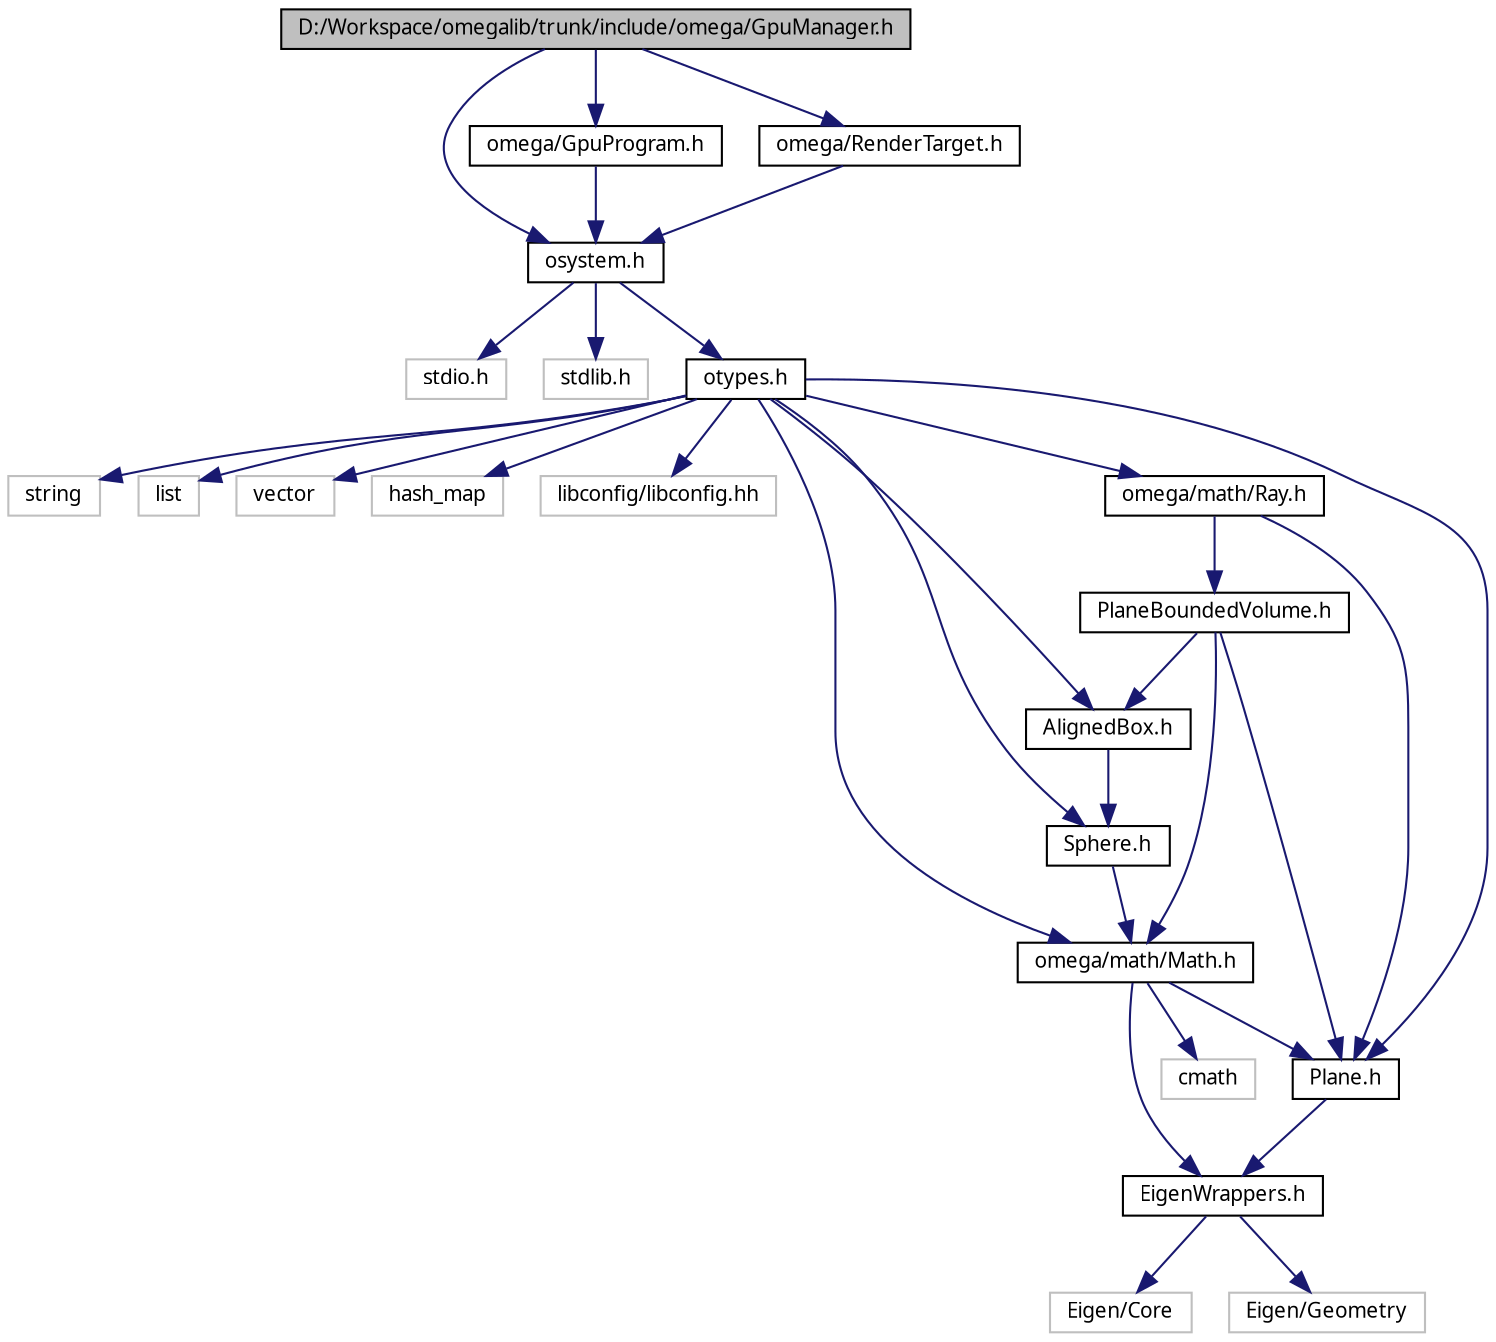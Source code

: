 digraph G
{
  bgcolor="transparent";
  edge [fontname="FreeSans.ttf",fontsize="10",labelfontname="FreeSans.ttf",labelfontsize="10"];
  node [fontname="FreeSans.ttf",fontsize="10",shape=record];
  Node1 [label="D:/Workspace/omegalib/trunk/include/omega/GpuManager.h",height=0.2,width=0.4,color="black", fillcolor="grey75", style="filled" fontcolor="black"];
  Node1 -> Node2 [color="midnightblue",fontsize="10",style="solid",fontname="FreeSans.ttf"];
  Node2 [label="osystem.h",height=0.2,width=0.4,color="black",URL="$osystem_8h.html"];
  Node2 -> Node3 [color="midnightblue",fontsize="10",style="solid",fontname="FreeSans.ttf"];
  Node3 [label="stdio.h",height=0.2,width=0.4,color="grey75"];
  Node2 -> Node4 [color="midnightblue",fontsize="10",style="solid",fontname="FreeSans.ttf"];
  Node4 [label="stdlib.h",height=0.2,width=0.4,color="grey75"];
  Node2 -> Node5 [color="midnightblue",fontsize="10",style="solid",fontname="FreeSans.ttf"];
  Node5 [label="otypes.h",height=0.2,width=0.4,color="black",URL="$otypes_8h.html"];
  Node5 -> Node6 [color="midnightblue",fontsize="10",style="solid",fontname="FreeSans.ttf"];
  Node6 [label="string",height=0.2,width=0.4,color="grey75"];
  Node5 -> Node7 [color="midnightblue",fontsize="10",style="solid",fontname="FreeSans.ttf"];
  Node7 [label="list",height=0.2,width=0.4,color="grey75"];
  Node5 -> Node8 [color="midnightblue",fontsize="10",style="solid",fontname="FreeSans.ttf"];
  Node8 [label="vector",height=0.2,width=0.4,color="grey75"];
  Node5 -> Node9 [color="midnightblue",fontsize="10",style="solid",fontname="FreeSans.ttf"];
  Node9 [label="hash_map",height=0.2,width=0.4,color="grey75"];
  Node5 -> Node10 [color="midnightblue",fontsize="10",style="solid",fontname="FreeSans.ttf"];
  Node10 [label="libconfig/libconfig.hh",height=0.2,width=0.4,color="grey75"];
  Node5 -> Node11 [color="midnightblue",fontsize="10",style="solid",fontname="FreeSans.ttf"];
  Node11 [label="omega/math/Math.h",height=0.2,width=0.4,color="black",URL="$_math_8h.html"];
  Node11 -> Node12 [color="midnightblue",fontsize="10",style="solid",fontname="FreeSans.ttf"];
  Node12 [label="cmath",height=0.2,width=0.4,color="grey75"];
  Node11 -> Node13 [color="midnightblue",fontsize="10",style="solid",fontname="FreeSans.ttf"];
  Node13 [label="Plane.h",height=0.2,width=0.4,color="black",URL="$_plane_8h.html"];
  Node13 -> Node14 [color="midnightblue",fontsize="10",style="solid",fontname="FreeSans.ttf"];
  Node14 [label="EigenWrappers.h",height=0.2,width=0.4,color="black",URL="$_eigen_wrappers_8h.html"];
  Node14 -> Node15 [color="midnightblue",fontsize="10",style="solid",fontname="FreeSans.ttf"];
  Node15 [label="Eigen/Core",height=0.2,width=0.4,color="grey75"];
  Node14 -> Node16 [color="midnightblue",fontsize="10",style="solid",fontname="FreeSans.ttf"];
  Node16 [label="Eigen/Geometry",height=0.2,width=0.4,color="grey75"];
  Node11 -> Node14 [color="midnightblue",fontsize="10",style="solid",fontname="FreeSans.ttf"];
  Node5 -> Node17 [color="midnightblue",fontsize="10",style="solid",fontname="FreeSans.ttf"];
  Node17 [label="omega/math/Ray.h",height=0.2,width=0.4,color="black",URL="$_ray_8h.html"];
  Node17 -> Node13 [color="midnightblue",fontsize="10",style="solid",fontname="FreeSans.ttf"];
  Node17 -> Node18 [color="midnightblue",fontsize="10",style="solid",fontname="FreeSans.ttf"];
  Node18 [label="PlaneBoundedVolume.h",height=0.2,width=0.4,color="black",URL="$_plane_bounded_volume_8h.html"];
  Node18 -> Node19 [color="midnightblue",fontsize="10",style="solid",fontname="FreeSans.ttf"];
  Node19 [label="AlignedBox.h",height=0.2,width=0.4,color="black",URL="$_aligned_box_8h.html"];
  Node19 -> Node20 [color="midnightblue",fontsize="10",style="solid",fontname="FreeSans.ttf"];
  Node20 [label="Sphere.h",height=0.2,width=0.4,color="black",URL="$_sphere_8h.html"];
  Node20 -> Node11 [color="midnightblue",fontsize="10",style="solid",fontname="FreeSans.ttf"];
  Node18 -> Node11 [color="midnightblue",fontsize="10",style="solid",fontname="FreeSans.ttf"];
  Node18 -> Node13 [color="midnightblue",fontsize="10",style="solid",fontname="FreeSans.ttf"];
  Node5 -> Node19 [color="midnightblue",fontsize="10",style="solid",fontname="FreeSans.ttf"];
  Node5 -> Node20 [color="midnightblue",fontsize="10",style="solid",fontname="FreeSans.ttf"];
  Node5 -> Node13 [color="midnightblue",fontsize="10",style="solid",fontname="FreeSans.ttf"];
  Node1 -> Node21 [color="midnightblue",fontsize="10",style="solid",fontname="FreeSans.ttf"];
  Node21 [label="omega/GpuProgram.h",height=0.2,width=0.4,color="black",URL="$_gpu_program_8h.html"];
  Node21 -> Node2 [color="midnightblue",fontsize="10",style="solid",fontname="FreeSans.ttf"];
  Node1 -> Node22 [color="midnightblue",fontsize="10",style="solid",fontname="FreeSans.ttf"];
  Node22 [label="omega/RenderTarget.h",height=0.2,width=0.4,color="black",URL="$_render_target_8h.html"];
  Node22 -> Node2 [color="midnightblue",fontsize="10",style="solid",fontname="FreeSans.ttf"];
}
